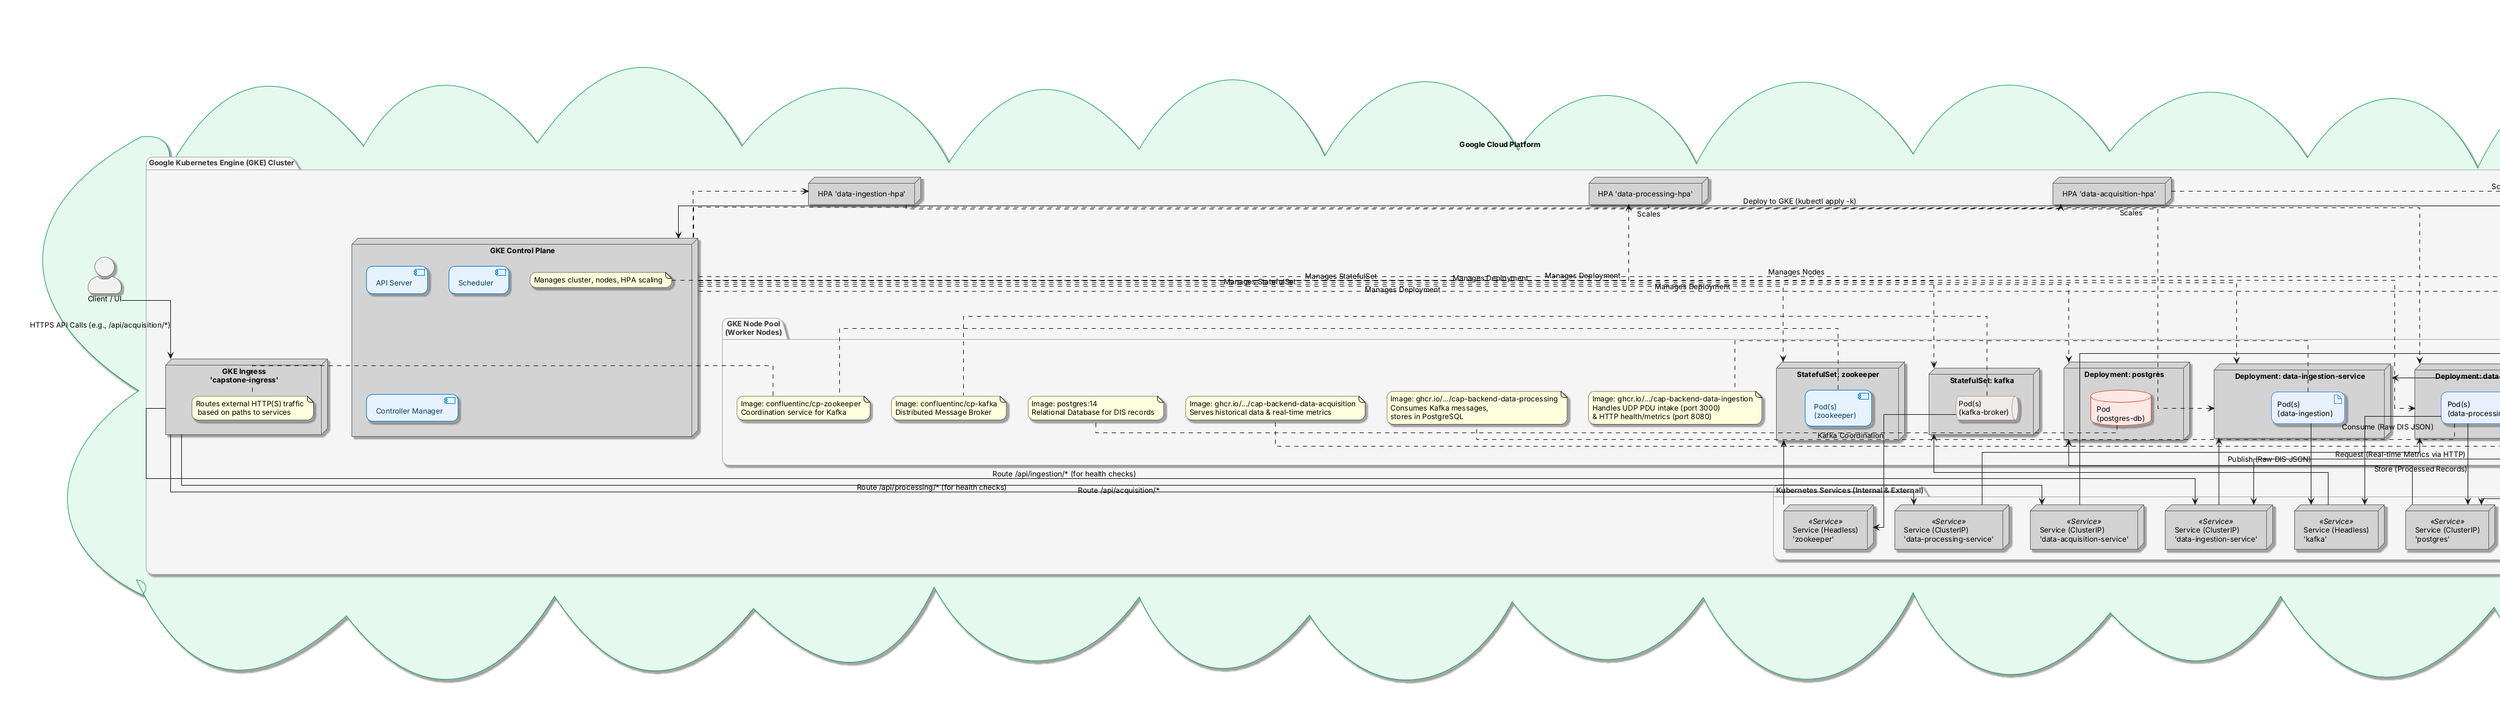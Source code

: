 @startuml

' Styling
skinparam actorStyle awesome
skinparam handwritten false
skinparam roundcorner 20
skinparam shadowing true
skinparam defaultFontName "Inter"
skinparam defaultFontSize 12
skinparam Linetype ortho

skinparam package {
  borderColor #A8A8A8
  backgroundColor #F5F5F5
  borderThickness 1
  fontColor #333333
}
skinparam node {
  borderColor #666666
  backgroundColor #D3D3D3
  borderThickness 1
  fontColor #000000
}
skinparam component {
  borderColor #0078D4
  backgroundColor #E6F3FF
  borderThickness 1
  fontColor #003C6B
}
skinparam cloud {
  borderColor #0F9D58
  backgroundColor #E6F9EE
  borderThickness 1
}
skinparam database {
  borderColor #DB4437
  backgroundColor #FCE8E6
  borderThickness 1
}
skinparam artifact {
  borderColor #4285F4
  backgroundColor #E8F0FE
  borderThickness 1
}
skinparam service {
  borderColor #F4B400
  backgroundColor #FFF8E1
  borderThickness 1
}
skinparam queue {
  borderColor #795548
  backgroundColor #EFEBE9
}

' Actors
actor "Client / UI" as UI
actor "DIS PDU Emitter" as DIS_Source
actor "Developer" as Developer

' External Systems (CI/CD)
package "External Systems" {
  node "GitHub Actions\n(CI/CD Pipeline)" as gh_actions
  node "GitHub Repository\n(Source Code)" as gh_repo
}

' Google Cloud Platform Environment
cloud "Google Cloud Platform" as gcp_boundary {
  package "Google Kubernetes Engine (GKE) Cluster" as gke_cluster {
    node "GKE Control Plane" as gke_cp {
      component "API Server"
      component "Scheduler"
      component "Controller Manager"
      note right of gke_cp : Manages cluster, nodes, HPA scaling
    }

    package "GKE Node Pool\n(Worker Nodes)" as gke_node_pool {
      
      node "Deployment: data-ingestion-service" as dep_ingestion {
        artifact "Pod(s)\n(data-ingestion)" as pod_ingestion
      }
      note right of pod_ingestion
        Image: ghcr.io/.../cap-backend-data-ingestion
        Handles UDP PDU intake (port 3000)
        & HTTP health/metrics (port 8080)
      end note
      
      node "Deployment: data-processing-service" as dep_processing {
        artifact "Pod(s)\n(data-processing)" as pod_processing
      }
      note right of pod_processing
        Image: ghcr.io/.../cap-backend-data-processing
        Consumes Kafka messages,
        stores in PostgreSQL
      end note

      node "Deployment: data-acquisition-service" as dep_acquisition {
        artifact "Pod(s)\n(data-acquisition)" as pod_acquisition
      }
      note right of pod_acquisition
        Image: ghcr.io/.../cap-backend-data-acquisition
        Serves historical data & real-time metrics
      end note
      
      node "Deployment: postgres" as dep_postgres {
        database "Pod\n(postgres-db)" as pod_postgres
      }
      note right of pod_postgres
        Image: postgres:14
        Relational Database for DIS records
      end note
      
      node "StatefulSet: kafka" as sts_kafka {
        queue "Pod(s)\n(kafka-broker)" as pod_kafka
      }
      note right of pod_kafka
        Image: confluentinc/cp-kafka
        Distributed Message Broker
      end note

      node "StatefulSet: zookeeper" as sts_zookeeper {
        component "Pod(s)\n(zookeeper)" as pod_zookeeper
      }
      note right of pod_zookeeper
        Image: confluentinc/cp-zookeeper
        Coordination service for Kafka
      end note
    }

    ' Networking: Ingress and Services
    node "GKE Ingress\n'capstone-ingress'" as ingress {
      note bottom: Routes external HTTP(S) traffic\n based on paths to services
    }

    package "Kubernetes Services (Internal & External)" {
      node "Service (NodePort)\n'data-ingestion-service-udp'" as svc_ingestion_udp_nodeport <<Service>>
      node "Service (ClusterIP)\n'data-ingestion-service'" as svc_ingestion_clusterip <<Service>>
      node "Service (ClusterIP)\n'data-processing-service'" as svc_processing_clusterip <<Service>>
      node "Service (ClusterIP)\n'data-acquisition-service'" as svc_acquisition_clusterip <<Service>>
      node "Service (ClusterIP)\n'postgres'" as svc_postgres_clusterip <<Service>>
      node "Service (Headless)\n'kafka'" as svc_kafka_headless <<Service>>
      node "Service (Headless)\n'zookeeper'" as svc_zookeeper_headless <<Service>>
    }
    
    ' Autoscaling
    node "HPA 'data-ingestion-hpa'" as hpa_ingestion
    node "HPA 'data-processing-hpa'" as hpa_processing
    node "HPA 'data-acquisition-hpa'" as hpa_acquisition
  }
}

' --- Relationships ---

' CI/CD Flow
Developer --> gh_repo : Git Push (Code Changes)
gh_repo --> gh_actions : Trigger CI/CD Workflow
gh_actions --> gke_cp : Deploy to GKE (kubectl apply -k)

' External Traffic Flows
UI -down-> ingress : HTTPS API Calls (e.g., /api/acquisition/*)
DIS_Source -down-> gke_node_pool : UDP DIS PDUs (to any Node IP:32000)
gke_node_pool --> svc_ingestion_udp_nodeport : Route NodePort UDP Traffic

' Ingress Routing to Services
ingress --> svc_acquisition_clusterip : Route /api/acquisition/*
ingress --> svc_ingestion_clusterip : Route /api/ingestion/* (for health checks)
ingress --> svc_processing_clusterip : Route /api/processing/* (for health checks)

' Service to Workload (Deployment/StatefulSet which manages Pods)
svc_ingestion_udp_nodeport --> dep_ingestion
svc_ingestion_clusterip --> dep_ingestion
svc_processing_clusterip --> dep_processing
svc_acquisition_clusterip --> dep_acquisition
svc_postgres_clusterip --> dep_postgres
svc_kafka_headless --> sts_kafka
svc_zookeeper_headless --> sts_zookeeper

' Inter-Service/Pod Communication (Simplified to main data flows)
pod_ingestion --> svc_kafka_headless : Publish (Raw DIS JSON)
pod_processing --> svc_kafka_headless : Consume (Raw DIS JSON)
pod_processing --> svc_postgres_clusterip : Store (Processed Records)
pod_acquisition --> svc_postgres_clusterip : Query (Historical Records)
pod_acquisition --> svc_ingestion_clusterip : Request (Real-time Metrics via HTTP)

' Kafka and Zookeeper Interaction
pod_kafka --> svc_zookeeper_headless : Kafka Coordination

' HPA Management by GKE Control Plane
gke_cp .up.> hpa_ingestion
gke_cp .up.> hpa_processing
gke_cp .up.> hpa_acquisition
hpa_ingestion .down.> dep_ingestion : Scales
hpa_processing .down.> dep_processing : Scales
hpa_acquisition .down.> dep_acquisition : Scales

' GKE Control Plane Manages Node Pool and Workloads
gke_cp .down.> gke_node_pool : Manages Nodes
gke_cp .down.> dep_ingestion : Manages Deployment
gke_cp .down.> dep_processing : Manages Deployment
gke_cp .down.> dep_acquisition : Manages Deployment
gke_cp .down.> dep_postgres : Manages Deployment
gke_cp .down.> sts_kafka : Manages StatefulSet
gke_cp .down.> sts_zookeeper : Manages StatefulSet

@enduml